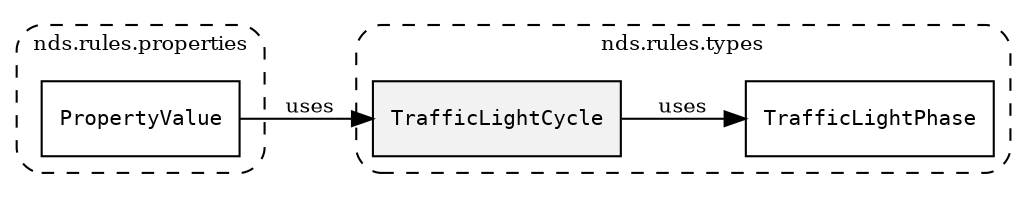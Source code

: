 /**
 * This dot file creates symbol collaboration diagram for TrafficLightCycle.
 */
digraph ZSERIO
{
    node [shape=box, fontsize=10];
    rankdir="LR";
    fontsize=10;
    tooltip="TrafficLightCycle collaboration diagram";

    subgraph "cluster_nds.rules.types"
    {
        style="dashed, rounded";
        label="nds.rules.types";
        tooltip="Package nds.rules.types";
        href="../../../content/packages/nds.rules.types.html#Package-nds-rules-types";
        target="_parent";

        "TrafficLightCycle" [style="filled", fillcolor="#0000000D", target="_parent", label=<<font face="monospace"><table align="center" border="0" cellspacing="0" cellpadding="0"><tr><td href="../../../content/packages/nds.rules.types.html#Structure-TrafficLightCycle" title="Structure defined in nds.rules.types">TrafficLightCycle</td></tr></table></font>>];
        "TrafficLightPhase" [target="_parent", label=<<font face="monospace"><table align="center" border="0" cellspacing="0" cellpadding="0"><tr><td href="../../../content/packages/nds.rules.types.html#Structure-TrafficLightPhase" title="Structure defined in nds.rules.types">TrafficLightPhase</td></tr></table></font>>];
    }

    subgraph "cluster_nds.rules.properties"
    {
        style="dashed, rounded";
        label="nds.rules.properties";
        tooltip="Package nds.rules.properties";
        href="../../../content/packages/nds.rules.properties.html#Package-nds-rules-properties";
        target="_parent";

        "PropertyValue" [target="_parent", label=<<font face="monospace"><table align="center" border="0" cellspacing="0" cellpadding="0"><tr><td href="../../../content/packages/nds.rules.properties.html#Choice-PropertyValue" title="Choice defined in nds.rules.properties">PropertyValue</td></tr></table></font>>];
    }

    "TrafficLightCycle" -> "TrafficLightPhase" [label="uses", fontsize=10];
    "PropertyValue" -> "TrafficLightCycle" [label="uses", fontsize=10];
}
